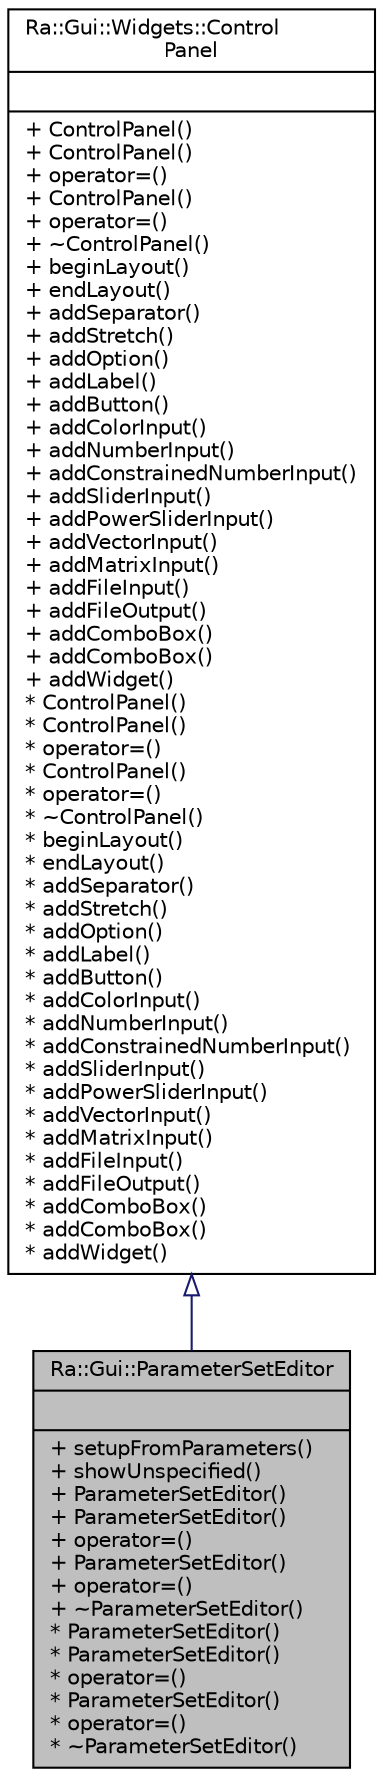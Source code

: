 digraph "Ra::Gui::ParameterSetEditor"
{
 // INTERACTIVE_SVG=YES
 // LATEX_PDF_SIZE
  edge [fontname="Helvetica",fontsize="10",labelfontname="Helvetica",labelfontsize="10"];
  node [fontname="Helvetica",fontsize="10",shape=record];
  Node1 [label="{Ra::Gui::ParameterSetEditor\n||+ setupFromParameters()\l+ showUnspecified()\l+ ParameterSetEditor()\l+ ParameterSetEditor()\l+ operator=()\l+ ParameterSetEditor()\l+ operator=()\l+ ~ParameterSetEditor()\l* ParameterSetEditor()\l* ParameterSetEditor()\l* operator=()\l* ParameterSetEditor()\l* operator=()\l* ~ParameterSetEditor()\l}",height=0.2,width=0.4,color="black", fillcolor="grey75", style="filled", fontcolor="black",tooltip="Simple Widget for RenderParameter edition The editor will expose a control panel containing all of th..."];
  Node2 -> Node1 [dir="back",color="midnightblue",fontsize="10",style="solid",arrowtail="onormal",fontname="Helvetica"];
  Node2 [label="{Ra::Gui::Widgets::Control\lPanel\n||+ ControlPanel()\l+ ControlPanel()\l+ operator=()\l+ ControlPanel()\l+ operator=()\l+ ~ControlPanel()\l+ beginLayout()\l+ endLayout()\l+ addSeparator()\l+ addStretch()\l+ addOption()\l+ addLabel()\l+ addButton()\l+ addColorInput()\l+ addNumberInput()\l+ addConstrainedNumberInput()\l+ addSliderInput()\l+ addPowerSliderInput()\l+ addVectorInput()\l+ addMatrixInput()\l+ addFileInput()\l+ addFileOutput()\l+ addComboBox()\l+ addComboBox()\l+ addWidget()\l* ControlPanel()\l* ControlPanel()\l* operator=()\l* ControlPanel()\l* operator=()\l* ~ControlPanel()\l* beginLayout()\l* endLayout()\l* addSeparator()\l* addStretch()\l* addOption()\l* addLabel()\l* addButton()\l* addColorInput()\l* addNumberInput()\l* addConstrainedNumberInput()\l* addSliderInput()\l* addPowerSliderInput()\l* addVectorInput()\l* addMatrixInput()\l* addFileInput()\l* addFileOutput()\l* addComboBox()\l* addComboBox()\l* addWidget()\l}",height=0.2,width=0.4,color="black", fillcolor="white", style="filled",URL="$classRa_1_1Gui_1_1Widgets_1_1ControlPanel.html",tooltip=" "];
}
